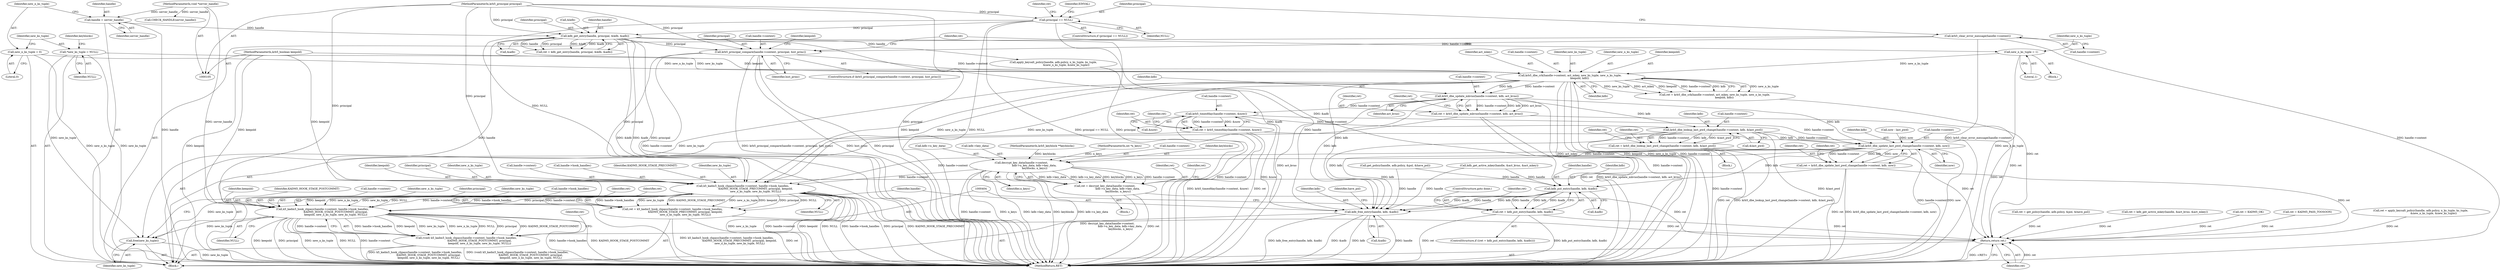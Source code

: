 digraph "0_krb5_af0ed4df4dfae762ab5fb605f5a0c8f59cb4f6ca@API" {
"1000226" [label="(Call,krb5_dbe_update_mkvno(handle->context, kdb, act_kvno))"];
"1000212" [label="(Call,krb5_dbe_crk(handle->context, act_mkey, new_ks_tuple, new_n_ks_tuple,\n                       keepold, kdb))"];
"1000185" [label="(Call,krb5_principal_compare(handle->context, principal, hist_princ))"];
"1000146" [label="(Call,krb5_clear_error_message(handle->context))"];
"1000159" [label="(Call,kdb_get_entry(handle, principal, &kdb, &adb))"];
"1000125" [label="(Call,handle = server_handle)"];
"1000106" [label="(MethodParameterIn,void *server_handle)"];
"1000151" [label="(Call,principal == NULL)"];
"1000107" [label="(MethodParameterIn,krb5_principal principal)"];
"1000135" [label="(Call,*new_ks_tuple = NULL)"];
"1000131" [label="(Call,new_n_ks_tuple = 0)"];
"1000196" [label="(Call,new_n_ks_tuple = 1)"];
"1000108" [label="(MethodParameterIn,krb5_boolean keepold)"];
"1000224" [label="(Call,ret = krb5_dbe_update_mkvno(handle->context, kdb, act_kvno))"];
"1000437" [label="(Return,return ret;)"];
"1000242" [label="(Call,krb5_timeofday(handle->context, &now))"];
"1000240" [label="(Call,ret = krb5_timeofday(handle->context, &now))"];
"1000277" [label="(Call,krb5_dbe_lookup_last_pwd_change(handle->context, kdb, &last_pwd))"];
"1000275" [label="(Call,ret = krb5_dbe_lookup_last_pwd_change(handle->context, kdb, &last_pwd))"];
"1000335" [label="(Call,krb5_dbe_update_last_pwd_change(handle->context, kdb, now))"];
"1000333" [label="(Call,ret = krb5_dbe_update_last_pwd_change(handle->context, kdb, now))"];
"1000354" [label="(Call,decrypt_key_data(handle->context,\n                               kdb->n_key_data, kdb->key_data,\n                                keyblocks, n_keys))"];
"1000352" [label="(Call,ret = decrypt_key_data(handle->context,\n                               kdb->n_key_data, kdb->key_data,\n                                keyblocks, n_keys))"];
"1000378" [label="(Call,k5_kadm5_hook_chpass(handle->context, handle->hook_handles,\n                               KADM5_HOOK_STAGE_PRECOMMIT, principal, keepold,\n                               new_n_ks_tuple, new_ks_tuple, NULL))"];
"1000376" [label="(Call,ret = k5_kadm5_hook_chpass(handle->context, handle->hook_handles,\n                               KADM5_HOOK_STAGE_PRECOMMIT, principal, keepold,\n                               new_n_ks_tuple, new_ks_tuple, NULL))"];
"1000405" [label="(Call,k5_kadm5_hook_chpass(handle->context, handle->hook_handles,\n                                KADM5_HOOK_STAGE_POSTCOMMIT, principal,\n                                keepold, new_n_ks_tuple, new_ks_tuple, NULL))"];
"1000403" [label="(Call,(void) k5_kadm5_hook_chpass(handle->context, handle->hook_handles,\n                                KADM5_HOOK_STAGE_POSTCOMMIT, principal,\n                                keepold, new_n_ks_tuple, new_ks_tuple, NULL))"];
"1000422" [label="(Call,free(new_ks_tuple))"];
"1000397" [label="(Call,kdb_put_entry(handle, kdb, &adb))"];
"1000395" [label="(Call,ret = kdb_put_entry(handle, kdb, &adb))"];
"1000424" [label="(Call,kdb_free_entry(handle, kdb, &adb))"];
"1000414" [label="(Identifier,keepold)"];
"1000339" [label="(Identifier,kdb)"];
"1000106" [label="(MethodParameterIn,void *server_handle)"];
"1000412" [label="(Identifier,KADM5_HOOK_STAGE_POSTCOMMIT)"];
"1000126" [label="(Identifier,handle)"];
"1000387" [label="(Identifier,keepold)"];
"1000277" [label="(Call,krb5_dbe_lookup_last_pwd_change(handle->context, kdb, &last_pwd))"];
"1000246" [label="(Call,&now)"];
"1000146" [label="(Call,krb5_clear_error_message(handle->context))"];
"1000290" [label="(Call,now - last_pwd)"];
"1000108" [label="(MethodParameterIn,krb5_boolean keepold)"];
"1000361" [label="(Call,kdb->key_data)"];
"1000144" [label="(Call,CHECK_HANDLE(server_handle))"];
"1000406" [label="(Call,handle->context)"];
"1000386" [label="(Identifier,principal)"];
"1000216" [label="(Identifier,act_mkey)"];
"1000353" [label="(Identifier,ret)"];
"1000415" [label="(Identifier,new_n_ks_tuple)"];
"1000151" [label="(Call,principal == NULL)"];
"1000111" [label="(MethodParameterIn,krb5_keyblock **keyblocks)"];
"1000213" [label="(Call,handle->context)"];
"1000413" [label="(Identifier,principal)"];
"1000282" [label="(Call,&last_pwd)"];
"1000168" [label="(Call,ret = apply_keysalt_policy(handle, adb.policy, n_ks_tuple, ks_tuple,\n                               &new_n_ks_tuple, &new_ks_tuple))"];
"1000107" [label="(MethodParameterIn,krb5_principal principal)"];
"1000224" [label="(Call,ret = krb5_dbe_update_mkvno(handle->context, kdb, act_kvno))"];
"1000161" [label="(Identifier,principal)"];
"1000186" [label="(Call,handle->context)"];
"1000217" [label="(Identifier,new_ks_tuple)"];
"1000352" [label="(Call,ret = decrypt_key_data(handle->context,\n                               kdb->n_key_data, kdb->key_data,\n                                keyblocks, n_keys))"];
"1000139" [label="(Identifier,keyblocks)"];
"1000258" [label="(Call,ret = get_policy(handle, adb.policy, &pol, &have_pol))"];
"1000367" [label="(Identifier,ret)"];
"1000220" [label="(Identifier,kdb)"];
"1000127" [label="(Identifier,server_handle)"];
"1000196" [label="(Call,new_n_ks_tuple = 1)"];
"1000249" [label="(Identifier,ret)"];
"1000274" [label="(Block,)"];
"1000336" [label="(Call,handle->context)"];
"1000243" [label="(Call,handle->context)"];
"1000430" [label="(Identifier,have_pol)"];
"1000158" [label="(Identifier,ret)"];
"1000392" [label="(Identifier,ret)"];
"1000424" [label="(Call,kdb_free_entry(handle, kdb, &adb))"];
"1000397" [label="(Call,kdb_put_entry(handle, kdb, &adb))"];
"1000199" [label="(Call,ret = kdb_get_active_mkey(handle, &act_kvno, &act_mkey))"];
"1000418" [label="(Call,ret = KADM5_OK)"];
"1000212" [label="(Call,krb5_dbe_crk(handle->context, act_mkey, new_ks_tuple, new_n_ks_tuple,\n                       keepold, kdb))"];
"1000416" [label="(Identifier,new_ks_tuple)"];
"1000400" [label="(Call,&adb)"];
"1000190" [label="(Identifier,hist_princ)"];
"1000200" [label="(Identifier,ret)"];
"1000388" [label="(Identifier,new_n_ks_tuple)"];
"1000281" [label="(Identifier,kdb)"];
"1000427" [label="(Call,&adb)"];
"1000197" [label="(Identifier,new_n_ks_tuple)"];
"1000379" [label="(Call,handle->context)"];
"1000240" [label="(Call,ret = krb5_timeofday(handle->context, &now))"];
"1000285" [label="(Identifier,ret)"];
"1000278" [label="(Call,handle->context)"];
"1000162" [label="(Call,&kdb)"];
"1000231" [label="(Identifier,act_kvno)"];
"1000137" [label="(Identifier,NULL)"];
"1000125" [label="(Call,handle = server_handle)"];
"1000230" [label="(Identifier,kdb)"];
"1000390" [label="(Identifier,NULL)"];
"1000396" [label="(Identifier,ret)"];
"1000351" [label="(Block,)"];
"1000303" [label="(Call,ret = KADM5_PASS_TOOSOON)"];
"1000276" [label="(Identifier,ret)"];
"1000402" [label="(ControlStructure,goto done;)"];
"1000275" [label="(Call,ret = krb5_dbe_lookup_last_pwd_change(handle->context, kdb, &last_pwd))"];
"1000210" [label="(Call,ret = krb5_dbe_crk(handle->context, act_mkey, new_ks_tuple, new_n_ks_tuple,\n                       keepold, kdb))"];
"1000218" [label="(Identifier,new_n_ks_tuple)"];
"1000394" [label="(ControlStructure,if ((ret = kdb_put_entry(handle, kdb, &adb))))"];
"1000185" [label="(Call,krb5_principal_compare(handle->context, principal, hist_princ))"];
"1000377" [label="(Identifier,ret)"];
"1000419" [label="(Identifier,ret)"];
"1000425" [label="(Identifier,handle)"];
"1000426" [label="(Identifier,kdb)"];
"1000193" [label="(Identifier,keepold)"];
"1000147" [label="(Call,handle->context)"];
"1000219" [label="(Identifier,keepold)"];
"1000155" [label="(Identifier,EINVAL)"];
"1000191" [label="(Block,)"];
"1000378" [label="(Call,k5_kadm5_hook_chpass(handle->context, handle->hook_handles,\n                               KADM5_HOOK_STAGE_PRECOMMIT, principal, keepold,\n                               new_n_ks_tuple, new_ks_tuple, NULL))"];
"1000241" [label="(Identifier,ret)"];
"1000233" [label="(Identifier,ret)"];
"1000135" [label="(Call,*new_ks_tuple = NULL)"];
"1000405" [label="(Call,k5_kadm5_hook_chpass(handle->context, handle->hook_handles,\n                                KADM5_HOOK_STAGE_POSTCOMMIT, principal,\n                                keepold, new_n_ks_tuple, new_ks_tuple, NULL))"];
"1000201" [label="(Call,kdb_get_active_mkey(handle, &act_kvno, &act_mkey))"];
"1000133" [label="(Literal,0)"];
"1000403" [label="(Call,(void) k5_kadm5_hook_chpass(handle->context, handle->hook_handles,\n                                KADM5_HOOK_STAGE_POSTCOMMIT, principal,\n                                keepold, new_n_ks_tuple, new_ks_tuple, NULL))"];
"1000159" [label="(Call,kdb_get_entry(handle, principal, &kdb, &adb))"];
"1000170" [label="(Call,apply_keysalt_policy(handle, adb.policy, n_ks_tuple, ks_tuple,\n                               &new_n_ks_tuple, &new_ks_tuple))"];
"1000157" [label="(Call,ret = kdb_get_entry(handle, principal, &kdb, &adb))"];
"1000376" [label="(Call,ret = k5_kadm5_hook_chpass(handle->context, handle->hook_handles,\n                               KADM5_HOOK_STAGE_PRECOMMIT, principal, keepold,\n                               new_n_ks_tuple, new_ks_tuple, NULL))"];
"1000439" [label="(MethodReturn,RET)"];
"1000132" [label="(Identifier,new_n_ks_tuple)"];
"1000131" [label="(Call,new_n_ks_tuple = 0)"];
"1000225" [label="(Identifier,ret)"];
"1000112" [label="(MethodParameterIn,int *n_keys)"];
"1000198" [label="(Literal,1)"];
"1000113" [label="(Block,)"];
"1000334" [label="(Identifier,ret)"];
"1000382" [label="(Call,handle->hook_handles)"];
"1000227" [label="(Call,handle->context)"];
"1000355" [label="(Call,handle->context)"];
"1000422" [label="(Call,free(new_ks_tuple))"];
"1000333" [label="(Call,ret = krb5_dbe_update_last_pwd_change(handle->context, kdb, now))"];
"1000398" [label="(Identifier,handle)"];
"1000364" [label="(Identifier,keyblocks)"];
"1000150" [label="(ControlStructure,if (principal == NULL))"];
"1000354" [label="(Call,decrypt_key_data(handle->context,\n                               kdb->n_key_data, kdb->key_data,\n                                keyblocks, n_keys))"];
"1000417" [label="(Identifier,NULL)"];
"1000437" [label="(Return,return ret;)"];
"1000226" [label="(Call,krb5_dbe_update_mkvno(handle->context, kdb, act_kvno))"];
"1000340" [label="(Identifier,now)"];
"1000438" [label="(Identifier,ret)"];
"1000242" [label="(Call,krb5_timeofday(handle->context, &now))"];
"1000399" [label="(Identifier,kdb)"];
"1000189" [label="(Identifier,principal)"];
"1000152" [label="(Identifier,principal)"];
"1000153" [label="(Identifier,NULL)"];
"1000385" [label="(Identifier,KADM5_HOOK_STAGE_PRECOMMIT)"];
"1000335" [label="(Call,krb5_dbe_update_last_pwd_change(handle->context, kdb, now))"];
"1000409" [label="(Call,handle->hook_handles)"];
"1000136" [label="(Identifier,new_ks_tuple)"];
"1000358" [label="(Call,kdb->n_key_data)"];
"1000164" [label="(Call,&adb)"];
"1000260" [label="(Call,get_policy(handle, adb.policy, &pol, &have_pol))"];
"1000423" [label="(Identifier,new_ks_tuple)"];
"1000389" [label="(Identifier,new_ks_tuple)"];
"1000365" [label="(Identifier,n_keys)"];
"1000160" [label="(Identifier,handle)"];
"1000342" [label="(Identifier,ret)"];
"1000395" [label="(Call,ret = kdb_put_entry(handle, kdb, &adb))"];
"1000184" [label="(ControlStructure,if (krb5_principal_compare(handle->context, principal, hist_princ)))"];
"1000226" -> "1000224"  [label="AST: "];
"1000226" -> "1000231"  [label="CFG: "];
"1000227" -> "1000226"  [label="AST: "];
"1000230" -> "1000226"  [label="AST: "];
"1000231" -> "1000226"  [label="AST: "];
"1000224" -> "1000226"  [label="CFG: "];
"1000226" -> "1000439"  [label="DDG: handle->context"];
"1000226" -> "1000439"  [label="DDG: act_kvno"];
"1000226" -> "1000224"  [label="DDG: handle->context"];
"1000226" -> "1000224"  [label="DDG: kdb"];
"1000226" -> "1000224"  [label="DDG: act_kvno"];
"1000212" -> "1000226"  [label="DDG: handle->context"];
"1000212" -> "1000226"  [label="DDG: kdb"];
"1000226" -> "1000242"  [label="DDG: handle->context"];
"1000226" -> "1000277"  [label="DDG: kdb"];
"1000226" -> "1000335"  [label="DDG: kdb"];
"1000226" -> "1000424"  [label="DDG: kdb"];
"1000212" -> "1000210"  [label="AST: "];
"1000212" -> "1000220"  [label="CFG: "];
"1000213" -> "1000212"  [label="AST: "];
"1000216" -> "1000212"  [label="AST: "];
"1000217" -> "1000212"  [label="AST: "];
"1000218" -> "1000212"  [label="AST: "];
"1000219" -> "1000212"  [label="AST: "];
"1000220" -> "1000212"  [label="AST: "];
"1000210" -> "1000212"  [label="CFG: "];
"1000212" -> "1000439"  [label="DDG: act_mkey"];
"1000212" -> "1000439"  [label="DDG: keepold"];
"1000212" -> "1000439"  [label="DDG: new_n_ks_tuple"];
"1000212" -> "1000439"  [label="DDG: handle->context"];
"1000212" -> "1000210"  [label="DDG: new_n_ks_tuple"];
"1000212" -> "1000210"  [label="DDG: new_ks_tuple"];
"1000212" -> "1000210"  [label="DDG: act_mkey"];
"1000212" -> "1000210"  [label="DDG: keepold"];
"1000212" -> "1000210"  [label="DDG: handle->context"];
"1000212" -> "1000210"  [label="DDG: kdb"];
"1000185" -> "1000212"  [label="DDG: handle->context"];
"1000135" -> "1000212"  [label="DDG: new_ks_tuple"];
"1000131" -> "1000212"  [label="DDG: new_n_ks_tuple"];
"1000196" -> "1000212"  [label="DDG: new_n_ks_tuple"];
"1000108" -> "1000212"  [label="DDG: keepold"];
"1000212" -> "1000378"  [label="DDG: keepold"];
"1000212" -> "1000378"  [label="DDG: new_n_ks_tuple"];
"1000212" -> "1000378"  [label="DDG: new_ks_tuple"];
"1000212" -> "1000422"  [label="DDG: new_ks_tuple"];
"1000212" -> "1000424"  [label="DDG: kdb"];
"1000185" -> "1000184"  [label="AST: "];
"1000185" -> "1000190"  [label="CFG: "];
"1000186" -> "1000185"  [label="AST: "];
"1000189" -> "1000185"  [label="AST: "];
"1000190" -> "1000185"  [label="AST: "];
"1000193" -> "1000185"  [label="CFG: "];
"1000200" -> "1000185"  [label="CFG: "];
"1000185" -> "1000439"  [label="DDG: handle->context"];
"1000185" -> "1000439"  [label="DDG: krb5_principal_compare(handle->context, principal, hist_princ)"];
"1000185" -> "1000439"  [label="DDG: hist_princ"];
"1000185" -> "1000439"  [label="DDG: principal"];
"1000146" -> "1000185"  [label="DDG: handle->context"];
"1000159" -> "1000185"  [label="DDG: principal"];
"1000107" -> "1000185"  [label="DDG: principal"];
"1000185" -> "1000378"  [label="DDG: principal"];
"1000146" -> "1000113"  [label="AST: "];
"1000146" -> "1000147"  [label="CFG: "];
"1000147" -> "1000146"  [label="AST: "];
"1000152" -> "1000146"  [label="CFG: "];
"1000146" -> "1000439"  [label="DDG: krb5_clear_error_message(handle->context)"];
"1000146" -> "1000439"  [label="DDG: handle->context"];
"1000159" -> "1000157"  [label="AST: "];
"1000159" -> "1000164"  [label="CFG: "];
"1000160" -> "1000159"  [label="AST: "];
"1000161" -> "1000159"  [label="AST: "];
"1000162" -> "1000159"  [label="AST: "];
"1000164" -> "1000159"  [label="AST: "];
"1000157" -> "1000159"  [label="CFG: "];
"1000159" -> "1000439"  [label="DDG: &adb"];
"1000159" -> "1000439"  [label="DDG: handle"];
"1000159" -> "1000439"  [label="DDG: &kdb"];
"1000159" -> "1000439"  [label="DDG: principal"];
"1000159" -> "1000157"  [label="DDG: handle"];
"1000159" -> "1000157"  [label="DDG: principal"];
"1000159" -> "1000157"  [label="DDG: &kdb"];
"1000159" -> "1000157"  [label="DDG: &adb"];
"1000125" -> "1000159"  [label="DDG: handle"];
"1000151" -> "1000159"  [label="DDG: principal"];
"1000107" -> "1000159"  [label="DDG: principal"];
"1000159" -> "1000170"  [label="DDG: handle"];
"1000159" -> "1000397"  [label="DDG: &adb"];
"1000159" -> "1000424"  [label="DDG: &adb"];
"1000125" -> "1000113"  [label="AST: "];
"1000125" -> "1000127"  [label="CFG: "];
"1000126" -> "1000125"  [label="AST: "];
"1000127" -> "1000125"  [label="AST: "];
"1000132" -> "1000125"  [label="CFG: "];
"1000125" -> "1000439"  [label="DDG: handle"];
"1000106" -> "1000125"  [label="DDG: server_handle"];
"1000106" -> "1000105"  [label="AST: "];
"1000106" -> "1000439"  [label="DDG: server_handle"];
"1000106" -> "1000144"  [label="DDG: server_handle"];
"1000151" -> "1000150"  [label="AST: "];
"1000151" -> "1000153"  [label="CFG: "];
"1000152" -> "1000151"  [label="AST: "];
"1000153" -> "1000151"  [label="AST: "];
"1000155" -> "1000151"  [label="CFG: "];
"1000158" -> "1000151"  [label="CFG: "];
"1000151" -> "1000439"  [label="DDG: principal == NULL"];
"1000151" -> "1000439"  [label="DDG: principal"];
"1000151" -> "1000439"  [label="DDG: NULL"];
"1000107" -> "1000151"  [label="DDG: principal"];
"1000151" -> "1000378"  [label="DDG: NULL"];
"1000107" -> "1000105"  [label="AST: "];
"1000107" -> "1000439"  [label="DDG: principal"];
"1000107" -> "1000378"  [label="DDG: principal"];
"1000107" -> "1000405"  [label="DDG: principal"];
"1000135" -> "1000113"  [label="AST: "];
"1000135" -> "1000137"  [label="CFG: "];
"1000136" -> "1000135"  [label="AST: "];
"1000137" -> "1000135"  [label="AST: "];
"1000139" -> "1000135"  [label="CFG: "];
"1000135" -> "1000439"  [label="DDG: new_ks_tuple"];
"1000135" -> "1000422"  [label="DDG: new_ks_tuple"];
"1000131" -> "1000113"  [label="AST: "];
"1000131" -> "1000133"  [label="CFG: "];
"1000132" -> "1000131"  [label="AST: "];
"1000133" -> "1000131"  [label="AST: "];
"1000136" -> "1000131"  [label="CFG: "];
"1000131" -> "1000439"  [label="DDG: new_n_ks_tuple"];
"1000196" -> "1000191"  [label="AST: "];
"1000196" -> "1000198"  [label="CFG: "];
"1000197" -> "1000196"  [label="AST: "];
"1000198" -> "1000196"  [label="AST: "];
"1000200" -> "1000196"  [label="CFG: "];
"1000196" -> "1000439"  [label="DDG: new_n_ks_tuple"];
"1000108" -> "1000105"  [label="AST: "];
"1000108" -> "1000439"  [label="DDG: keepold"];
"1000108" -> "1000378"  [label="DDG: keepold"];
"1000108" -> "1000405"  [label="DDG: keepold"];
"1000224" -> "1000113"  [label="AST: "];
"1000225" -> "1000224"  [label="AST: "];
"1000233" -> "1000224"  [label="CFG: "];
"1000224" -> "1000439"  [label="DDG: ret"];
"1000224" -> "1000439"  [label="DDG: krb5_dbe_update_mkvno(handle->context, kdb, act_kvno)"];
"1000224" -> "1000437"  [label="DDG: ret"];
"1000437" -> "1000113"  [label="AST: "];
"1000437" -> "1000438"  [label="CFG: "];
"1000438" -> "1000437"  [label="AST: "];
"1000439" -> "1000437"  [label="CFG: "];
"1000437" -> "1000439"  [label="DDG: <RET>"];
"1000438" -> "1000437"  [label="DDG: ret"];
"1000333" -> "1000437"  [label="DDG: ret"];
"1000376" -> "1000437"  [label="DDG: ret"];
"1000199" -> "1000437"  [label="DDG: ret"];
"1000352" -> "1000437"  [label="DDG: ret"];
"1000275" -> "1000437"  [label="DDG: ret"];
"1000210" -> "1000437"  [label="DDG: ret"];
"1000418" -> "1000437"  [label="DDG: ret"];
"1000240" -> "1000437"  [label="DDG: ret"];
"1000258" -> "1000437"  [label="DDG: ret"];
"1000395" -> "1000437"  [label="DDG: ret"];
"1000168" -> "1000437"  [label="DDG: ret"];
"1000303" -> "1000437"  [label="DDG: ret"];
"1000242" -> "1000240"  [label="AST: "];
"1000242" -> "1000246"  [label="CFG: "];
"1000243" -> "1000242"  [label="AST: "];
"1000246" -> "1000242"  [label="AST: "];
"1000240" -> "1000242"  [label="CFG: "];
"1000242" -> "1000439"  [label="DDG: &now"];
"1000242" -> "1000439"  [label="DDG: handle->context"];
"1000242" -> "1000240"  [label="DDG: handle->context"];
"1000242" -> "1000240"  [label="DDG: &now"];
"1000242" -> "1000277"  [label="DDG: handle->context"];
"1000242" -> "1000335"  [label="DDG: handle->context"];
"1000240" -> "1000113"  [label="AST: "];
"1000241" -> "1000240"  [label="AST: "];
"1000249" -> "1000240"  [label="CFG: "];
"1000240" -> "1000439"  [label="DDG: krb5_timeofday(handle->context, &now)"];
"1000240" -> "1000439"  [label="DDG: ret"];
"1000277" -> "1000275"  [label="AST: "];
"1000277" -> "1000282"  [label="CFG: "];
"1000278" -> "1000277"  [label="AST: "];
"1000281" -> "1000277"  [label="AST: "];
"1000282" -> "1000277"  [label="AST: "];
"1000275" -> "1000277"  [label="CFG: "];
"1000277" -> "1000439"  [label="DDG: &last_pwd"];
"1000277" -> "1000439"  [label="DDG: handle->context"];
"1000277" -> "1000275"  [label="DDG: handle->context"];
"1000277" -> "1000275"  [label="DDG: kdb"];
"1000277" -> "1000275"  [label="DDG: &last_pwd"];
"1000277" -> "1000335"  [label="DDG: handle->context"];
"1000277" -> "1000335"  [label="DDG: kdb"];
"1000277" -> "1000424"  [label="DDG: kdb"];
"1000275" -> "1000274"  [label="AST: "];
"1000276" -> "1000275"  [label="AST: "];
"1000285" -> "1000275"  [label="CFG: "];
"1000275" -> "1000439"  [label="DDG: ret"];
"1000275" -> "1000439"  [label="DDG: krb5_dbe_lookup_last_pwd_change(handle->context, kdb, &last_pwd)"];
"1000335" -> "1000333"  [label="AST: "];
"1000335" -> "1000340"  [label="CFG: "];
"1000336" -> "1000335"  [label="AST: "];
"1000339" -> "1000335"  [label="AST: "];
"1000340" -> "1000335"  [label="AST: "];
"1000333" -> "1000335"  [label="CFG: "];
"1000335" -> "1000439"  [label="DDG: handle->context"];
"1000335" -> "1000439"  [label="DDG: now"];
"1000335" -> "1000333"  [label="DDG: handle->context"];
"1000335" -> "1000333"  [label="DDG: kdb"];
"1000335" -> "1000333"  [label="DDG: now"];
"1000290" -> "1000335"  [label="DDG: now"];
"1000335" -> "1000354"  [label="DDG: handle->context"];
"1000335" -> "1000378"  [label="DDG: handle->context"];
"1000335" -> "1000397"  [label="DDG: kdb"];
"1000335" -> "1000424"  [label="DDG: kdb"];
"1000333" -> "1000113"  [label="AST: "];
"1000334" -> "1000333"  [label="AST: "];
"1000342" -> "1000333"  [label="CFG: "];
"1000333" -> "1000439"  [label="DDG: ret"];
"1000333" -> "1000439"  [label="DDG: krb5_dbe_update_last_pwd_change(handle->context, kdb, now)"];
"1000354" -> "1000352"  [label="AST: "];
"1000354" -> "1000365"  [label="CFG: "];
"1000355" -> "1000354"  [label="AST: "];
"1000358" -> "1000354"  [label="AST: "];
"1000361" -> "1000354"  [label="AST: "];
"1000364" -> "1000354"  [label="AST: "];
"1000365" -> "1000354"  [label="AST: "];
"1000352" -> "1000354"  [label="CFG: "];
"1000354" -> "1000439"  [label="DDG: n_keys"];
"1000354" -> "1000439"  [label="DDG: kdb->key_data"];
"1000354" -> "1000439"  [label="DDG: keyblocks"];
"1000354" -> "1000439"  [label="DDG: kdb->n_key_data"];
"1000354" -> "1000439"  [label="DDG: handle->context"];
"1000354" -> "1000352"  [label="DDG: kdb->key_data"];
"1000354" -> "1000352"  [label="DDG: kdb->n_key_data"];
"1000354" -> "1000352"  [label="DDG: keyblocks"];
"1000354" -> "1000352"  [label="DDG: n_keys"];
"1000354" -> "1000352"  [label="DDG: handle->context"];
"1000111" -> "1000354"  [label="DDG: keyblocks"];
"1000112" -> "1000354"  [label="DDG: n_keys"];
"1000354" -> "1000378"  [label="DDG: handle->context"];
"1000352" -> "1000351"  [label="AST: "];
"1000353" -> "1000352"  [label="AST: "];
"1000367" -> "1000352"  [label="CFG: "];
"1000352" -> "1000439"  [label="DDG: ret"];
"1000352" -> "1000439"  [label="DDG: decrypt_key_data(handle->context,\n                               kdb->n_key_data, kdb->key_data,\n                                keyblocks, n_keys)"];
"1000378" -> "1000376"  [label="AST: "];
"1000378" -> "1000390"  [label="CFG: "];
"1000379" -> "1000378"  [label="AST: "];
"1000382" -> "1000378"  [label="AST: "];
"1000385" -> "1000378"  [label="AST: "];
"1000386" -> "1000378"  [label="AST: "];
"1000387" -> "1000378"  [label="AST: "];
"1000388" -> "1000378"  [label="AST: "];
"1000389" -> "1000378"  [label="AST: "];
"1000390" -> "1000378"  [label="AST: "];
"1000376" -> "1000378"  [label="CFG: "];
"1000378" -> "1000439"  [label="DDG: new_n_ks_tuple"];
"1000378" -> "1000439"  [label="DDG: handle->context"];
"1000378" -> "1000439"  [label="DDG: keepold"];
"1000378" -> "1000439"  [label="DDG: NULL"];
"1000378" -> "1000439"  [label="DDG: handle->hook_handles"];
"1000378" -> "1000439"  [label="DDG: principal"];
"1000378" -> "1000439"  [label="DDG: KADM5_HOOK_STAGE_PRECOMMIT"];
"1000378" -> "1000376"  [label="DDG: handle->hook_handles"];
"1000378" -> "1000376"  [label="DDG: new_ks_tuple"];
"1000378" -> "1000376"  [label="DDG: KADM5_HOOK_STAGE_PRECOMMIT"];
"1000378" -> "1000376"  [label="DDG: new_n_ks_tuple"];
"1000378" -> "1000376"  [label="DDG: keepold"];
"1000378" -> "1000376"  [label="DDG: principal"];
"1000378" -> "1000376"  [label="DDG: NULL"];
"1000378" -> "1000376"  [label="DDG: handle->context"];
"1000378" -> "1000405"  [label="DDG: handle->context"];
"1000378" -> "1000405"  [label="DDG: handle->hook_handles"];
"1000378" -> "1000405"  [label="DDG: principal"];
"1000378" -> "1000405"  [label="DDG: keepold"];
"1000378" -> "1000405"  [label="DDG: new_n_ks_tuple"];
"1000378" -> "1000405"  [label="DDG: new_ks_tuple"];
"1000378" -> "1000405"  [label="DDG: NULL"];
"1000378" -> "1000422"  [label="DDG: new_ks_tuple"];
"1000376" -> "1000113"  [label="AST: "];
"1000377" -> "1000376"  [label="AST: "];
"1000392" -> "1000376"  [label="CFG: "];
"1000376" -> "1000439"  [label="DDG: ret"];
"1000376" -> "1000439"  [label="DDG: k5_kadm5_hook_chpass(handle->context, handle->hook_handles,\n                               KADM5_HOOK_STAGE_PRECOMMIT, principal, keepold,\n                               new_n_ks_tuple, new_ks_tuple, NULL)"];
"1000405" -> "1000403"  [label="AST: "];
"1000405" -> "1000417"  [label="CFG: "];
"1000406" -> "1000405"  [label="AST: "];
"1000409" -> "1000405"  [label="AST: "];
"1000412" -> "1000405"  [label="AST: "];
"1000413" -> "1000405"  [label="AST: "];
"1000414" -> "1000405"  [label="AST: "];
"1000415" -> "1000405"  [label="AST: "];
"1000416" -> "1000405"  [label="AST: "];
"1000417" -> "1000405"  [label="AST: "];
"1000403" -> "1000405"  [label="CFG: "];
"1000405" -> "1000439"  [label="DDG: handle->hook_handles"];
"1000405" -> "1000439"  [label="DDG: KADM5_HOOK_STAGE_POSTCOMMIT"];
"1000405" -> "1000439"  [label="DDG: keepold"];
"1000405" -> "1000439"  [label="DDG: principal"];
"1000405" -> "1000439"  [label="DDG: new_n_ks_tuple"];
"1000405" -> "1000439"  [label="DDG: NULL"];
"1000405" -> "1000439"  [label="DDG: handle->context"];
"1000405" -> "1000403"  [label="DDG: handle->hook_handles"];
"1000405" -> "1000403"  [label="DDG: keepold"];
"1000405" -> "1000403"  [label="DDG: new_ks_tuple"];
"1000405" -> "1000403"  [label="DDG: new_n_ks_tuple"];
"1000405" -> "1000403"  [label="DDG: NULL"];
"1000405" -> "1000403"  [label="DDG: principal"];
"1000405" -> "1000403"  [label="DDG: KADM5_HOOK_STAGE_POSTCOMMIT"];
"1000405" -> "1000403"  [label="DDG: handle->context"];
"1000405" -> "1000422"  [label="DDG: new_ks_tuple"];
"1000403" -> "1000113"  [label="AST: "];
"1000404" -> "1000403"  [label="AST: "];
"1000419" -> "1000403"  [label="CFG: "];
"1000403" -> "1000439"  [label="DDG: k5_kadm5_hook_chpass(handle->context, handle->hook_handles,\n                                KADM5_HOOK_STAGE_POSTCOMMIT, principal,\n                                keepold, new_n_ks_tuple, new_ks_tuple, NULL)"];
"1000403" -> "1000439"  [label="DDG: (void) k5_kadm5_hook_chpass(handle->context, handle->hook_handles,\n                                KADM5_HOOK_STAGE_POSTCOMMIT, principal,\n                                keepold, new_n_ks_tuple, new_ks_tuple, NULL)"];
"1000422" -> "1000113"  [label="AST: "];
"1000422" -> "1000423"  [label="CFG: "];
"1000423" -> "1000422"  [label="AST: "];
"1000425" -> "1000422"  [label="CFG: "];
"1000422" -> "1000439"  [label="DDG: new_ks_tuple"];
"1000397" -> "1000395"  [label="AST: "];
"1000397" -> "1000400"  [label="CFG: "];
"1000398" -> "1000397"  [label="AST: "];
"1000399" -> "1000397"  [label="AST: "];
"1000400" -> "1000397"  [label="AST: "];
"1000395" -> "1000397"  [label="CFG: "];
"1000397" -> "1000395"  [label="DDG: handle"];
"1000397" -> "1000395"  [label="DDG: kdb"];
"1000397" -> "1000395"  [label="DDG: &adb"];
"1000260" -> "1000397"  [label="DDG: handle"];
"1000201" -> "1000397"  [label="DDG: handle"];
"1000397" -> "1000424"  [label="DDG: handle"];
"1000397" -> "1000424"  [label="DDG: kdb"];
"1000397" -> "1000424"  [label="DDG: &adb"];
"1000395" -> "1000394"  [label="AST: "];
"1000396" -> "1000395"  [label="AST: "];
"1000402" -> "1000395"  [label="CFG: "];
"1000404" -> "1000395"  [label="CFG: "];
"1000395" -> "1000439"  [label="DDG: ret"];
"1000395" -> "1000439"  [label="DDG: kdb_put_entry(handle, kdb, &adb)"];
"1000424" -> "1000113"  [label="AST: "];
"1000424" -> "1000427"  [label="CFG: "];
"1000425" -> "1000424"  [label="AST: "];
"1000426" -> "1000424"  [label="AST: "];
"1000427" -> "1000424"  [label="AST: "];
"1000430" -> "1000424"  [label="CFG: "];
"1000424" -> "1000439"  [label="DDG: &adb"];
"1000424" -> "1000439"  [label="DDG: kdb"];
"1000424" -> "1000439"  [label="DDG: handle"];
"1000424" -> "1000439"  [label="DDG: kdb_free_entry(handle, kdb, &adb)"];
"1000170" -> "1000424"  [label="DDG: handle"];
"1000260" -> "1000424"  [label="DDG: handle"];
"1000201" -> "1000424"  [label="DDG: handle"];
}
